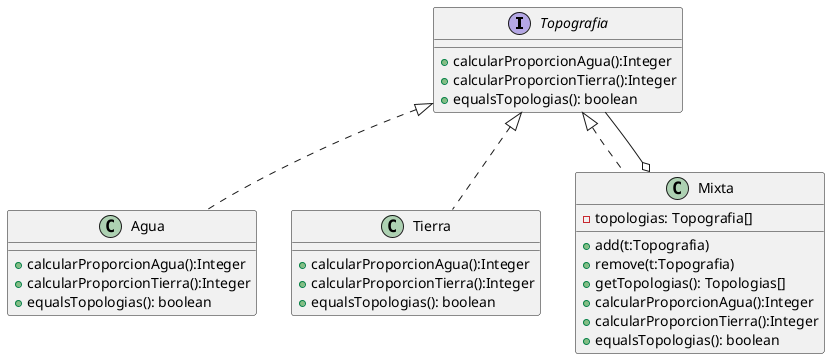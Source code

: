 @startuml

'componente'
interface Topografia {
+ calcularProporcionAgua():Integer
+ calcularProporcionTierra():Integer
+ equalsTopologias(): boolean
}

'hoja'
class Agua {
+ calcularProporcionAgua():Integer
+ calcularProporcionTierra():Integer
+ equalsTopologias(): boolean
}

'hoja'
class Tierra {
+ calcularProporcionAgua():Integer
+ calcularProporcionTierra():Integer
+ equalsTopologias(): boolean
}

'composite'
class Mixta {
- topologias: Topografia[]
+ add(t:Topografia)
+ remove(t:Topografia)
+ getTopologias(): Topologias[]
+ calcularProporcionAgua():Integer
+ calcularProporcionTierra():Integer
+ equalsTopologias(): boolean
}

Topografia <|.. Agua
Topografia <|.. Tierra
Topografia <|.. Mixta
Mixta o-- Topografia

@enduml